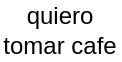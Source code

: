 <mxfile>
    <diagram id="gzi-0XB4DwuM_4Rc03Uk" name="Page-1">
        <mxGraphModel dx="434" dy="782" grid="1" gridSize="10" guides="1" tooltips="1" connect="1" arrows="1" fold="1" page="1" pageScale="1" pageWidth="850" pageHeight="1100" math="0" shadow="0">
            <root>
                <mxCell id="0"/>
                <mxCell id="1" parent="0"/>
                <mxCell id="2" value="quiero tomar cafe" style="text;html=1;strokeColor=none;fillColor=none;align=center;verticalAlign=middle;whiteSpace=wrap;rounded=0;" vertex="1" parent="1">
                    <mxGeometry x="90" y="90" width="60" height="30" as="geometry"/>
                </mxCell>
            </root>
        </mxGraphModel>
    </diagram>
</mxfile>